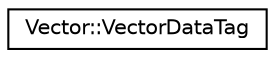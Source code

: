 digraph "Graphical Class Hierarchy"
{
  edge [fontname="Helvetica",fontsize="10",labelfontname="Helvetica",labelfontsize="10"];
  node [fontname="Helvetica",fontsize="10",shape=record];
  rankdir="LR";
  Node0 [label="Vector::VectorDataTag",height=0.2,width=0.4,color="black", fillcolor="white", style="filled",URL="$structVector_1_1VectorDataTag.html"];
}
